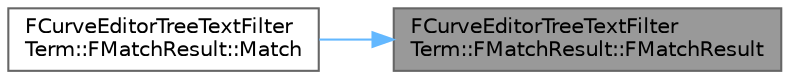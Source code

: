 digraph "FCurveEditorTreeTextFilterTerm::FMatchResult::FMatchResult"
{
 // INTERACTIVE_SVG=YES
 // LATEX_PDF_SIZE
  bgcolor="transparent";
  edge [fontname=Helvetica,fontsize=10,labelfontname=Helvetica,labelfontsize=10];
  node [fontname=Helvetica,fontsize=10,shape=box,height=0.2,width=0.4];
  rankdir="RL";
  Node1 [id="Node000001",label="FCurveEditorTreeTextFilter\lTerm::FMatchResult::FMatchResult",height=0.2,width=0.4,color="gray40", fillcolor="grey60", style="filled", fontcolor="black",tooltip="Default constructor to an empty result that did not match."];
  Node1 -> Node2 [id="edge1_Node000001_Node000002",dir="back",color="steelblue1",style="solid",tooltip=" "];
  Node2 [id="Node000002",label="FCurveEditorTreeTextFilter\lTerm::FMatchResult::Match",height=0.2,width=0.4,color="grey40", fillcolor="white", style="filled",URL="$d5/d2f/structFCurveEditorTreeTextFilterTerm_1_1FMatchResult.html#a38bd6e22f1038e080ad5edf49f14072f",tooltip="Match another string against the remaining tokens for this result."];
}
